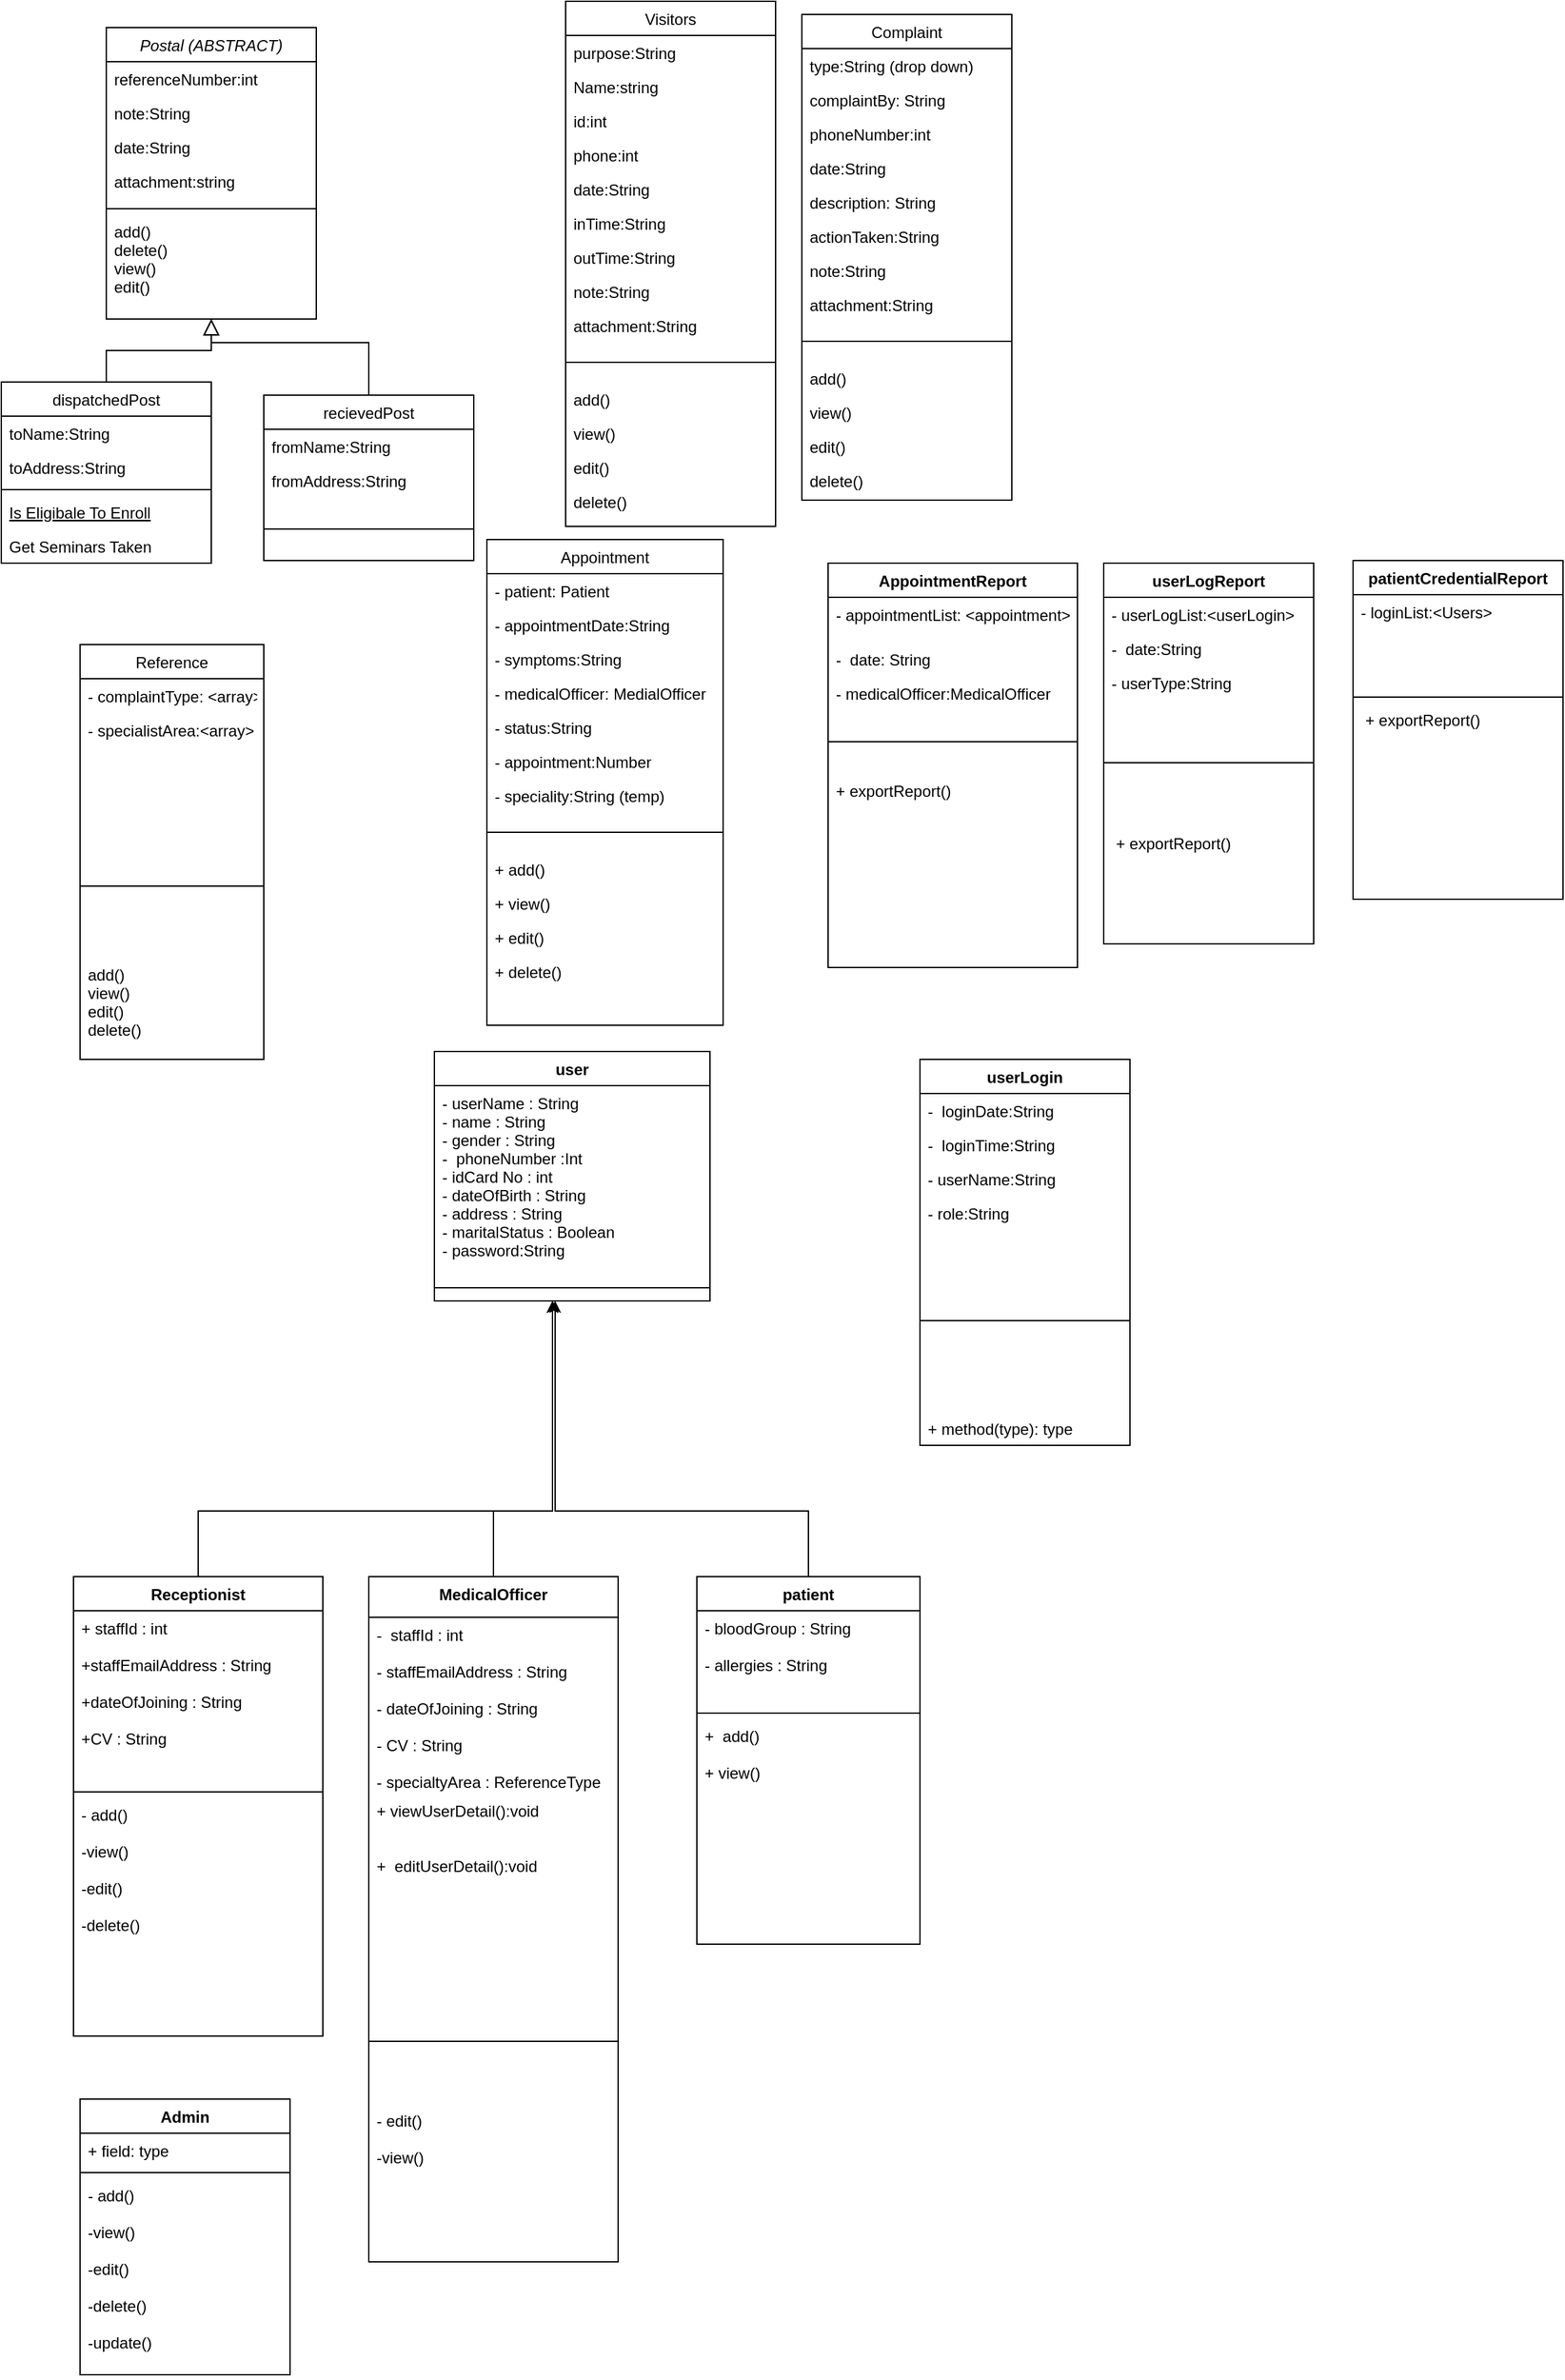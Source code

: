 <mxfile version="13.10.6" type="github">
  <diagram id="C5RBs43oDa-KdzZeNtuy" name="Page-1">
    <mxGraphModel dx="868" dy="450" grid="1" gridSize="10" guides="1" tooltips="1" connect="1" arrows="1" fold="1" page="1" pageScale="1" pageWidth="827" pageHeight="1169" math="0" shadow="0">
      <root>
        <mxCell id="WIyWlLk6GJQsqaUBKTNV-0" />
        <mxCell id="WIyWlLk6GJQsqaUBKTNV-1" parent="WIyWlLk6GJQsqaUBKTNV-0" />
        <mxCell id="zkfFHV4jXpPFQw0GAbJ--0" value="Postal (ABSTRACT)" style="swimlane;fontStyle=2;align=center;verticalAlign=top;childLayout=stackLayout;horizontal=1;startSize=26;horizontalStack=0;resizeParent=1;resizeLast=0;collapsible=1;marginBottom=0;rounded=0;shadow=0;strokeWidth=1;" parent="WIyWlLk6GJQsqaUBKTNV-1" vertex="1">
          <mxGeometry x="80" y="90" width="160" height="222" as="geometry">
            <mxRectangle x="230" y="140" width="160" height="26" as="alternateBounds" />
          </mxGeometry>
        </mxCell>
        <mxCell id="zkfFHV4jXpPFQw0GAbJ--1" value="referenceNumber:int" style="text;align=left;verticalAlign=top;spacingLeft=4;spacingRight=4;overflow=hidden;rotatable=0;points=[[0,0.5],[1,0.5]];portConstraint=eastwest;" parent="zkfFHV4jXpPFQw0GAbJ--0" vertex="1">
          <mxGeometry y="26" width="160" height="26" as="geometry" />
        </mxCell>
        <mxCell id="zkfFHV4jXpPFQw0GAbJ--2" value="note:String" style="text;align=left;verticalAlign=top;spacingLeft=4;spacingRight=4;overflow=hidden;rotatable=0;points=[[0,0.5],[1,0.5]];portConstraint=eastwest;rounded=0;shadow=0;html=0;" parent="zkfFHV4jXpPFQw0GAbJ--0" vertex="1">
          <mxGeometry y="52" width="160" height="26" as="geometry" />
        </mxCell>
        <mxCell id="zkfFHV4jXpPFQw0GAbJ--3" value="date:String" style="text;align=left;verticalAlign=top;spacingLeft=4;spacingRight=4;overflow=hidden;rotatable=0;points=[[0,0.5],[1,0.5]];portConstraint=eastwest;rounded=0;shadow=0;html=0;" parent="zkfFHV4jXpPFQw0GAbJ--0" vertex="1">
          <mxGeometry y="78" width="160" height="26" as="geometry" />
        </mxCell>
        <mxCell id="zkfFHV4jXpPFQw0GAbJ--5" value="attachment:string" style="text;align=left;verticalAlign=top;spacingLeft=4;spacingRight=4;overflow=hidden;rotatable=0;points=[[0,0.5],[1,0.5]];portConstraint=eastwest;" parent="zkfFHV4jXpPFQw0GAbJ--0" vertex="1">
          <mxGeometry y="104" width="160" height="30" as="geometry" />
        </mxCell>
        <mxCell id="zkfFHV4jXpPFQw0GAbJ--4" value="" style="line;html=1;strokeWidth=1;align=left;verticalAlign=middle;spacingTop=-1;spacingLeft=3;spacingRight=3;rotatable=0;labelPosition=right;points=[];portConstraint=eastwest;" parent="zkfFHV4jXpPFQw0GAbJ--0" vertex="1">
          <mxGeometry y="134" width="160" height="8" as="geometry" />
        </mxCell>
        <mxCell id="dl9U5lQtQUaBYgwM2JnD-27" value="add()&#xa;delete()&#xa;view()&#xa;edit()" style="text;align=left;verticalAlign=top;spacingLeft=4;spacingRight=4;overflow=hidden;rotatable=0;points=[[0,0.5],[1,0.5]];portConstraint=eastwest;" parent="zkfFHV4jXpPFQw0GAbJ--0" vertex="1">
          <mxGeometry y="142" width="160" height="68" as="geometry" />
        </mxCell>
        <mxCell id="zkfFHV4jXpPFQw0GAbJ--6" value="dispatchedPost" style="swimlane;fontStyle=0;align=center;verticalAlign=top;childLayout=stackLayout;horizontal=1;startSize=26;horizontalStack=0;resizeParent=1;resizeLast=0;collapsible=1;marginBottom=0;rounded=0;shadow=0;strokeWidth=1;" parent="WIyWlLk6GJQsqaUBKTNV-1" vertex="1">
          <mxGeometry y="360" width="160" height="138" as="geometry">
            <mxRectangle x="130" y="380" width="160" height="26" as="alternateBounds" />
          </mxGeometry>
        </mxCell>
        <mxCell id="zkfFHV4jXpPFQw0GAbJ--7" value="toName:String" style="text;align=left;verticalAlign=top;spacingLeft=4;spacingRight=4;overflow=hidden;rotatable=0;points=[[0,0.5],[1,0.5]];portConstraint=eastwest;" parent="zkfFHV4jXpPFQw0GAbJ--6" vertex="1">
          <mxGeometry y="26" width="160" height="26" as="geometry" />
        </mxCell>
        <mxCell id="zkfFHV4jXpPFQw0GAbJ--8" value="toAddress:String" style="text;align=left;verticalAlign=top;spacingLeft=4;spacingRight=4;overflow=hidden;rotatable=0;points=[[0,0.5],[1,0.5]];portConstraint=eastwest;rounded=0;shadow=0;html=0;" parent="zkfFHV4jXpPFQw0GAbJ--6" vertex="1">
          <mxGeometry y="52" width="160" height="26" as="geometry" />
        </mxCell>
        <mxCell id="zkfFHV4jXpPFQw0GAbJ--9" value="" style="line;html=1;strokeWidth=1;align=left;verticalAlign=middle;spacingTop=-1;spacingLeft=3;spacingRight=3;rotatable=0;labelPosition=right;points=[];portConstraint=eastwest;" parent="zkfFHV4jXpPFQw0GAbJ--6" vertex="1">
          <mxGeometry y="78" width="160" height="8" as="geometry" />
        </mxCell>
        <mxCell id="zkfFHV4jXpPFQw0GAbJ--10" value="Is Eligibale To Enroll" style="text;align=left;verticalAlign=top;spacingLeft=4;spacingRight=4;overflow=hidden;rotatable=0;points=[[0,0.5],[1,0.5]];portConstraint=eastwest;fontStyle=4" parent="zkfFHV4jXpPFQw0GAbJ--6" vertex="1">
          <mxGeometry y="86" width="160" height="26" as="geometry" />
        </mxCell>
        <mxCell id="zkfFHV4jXpPFQw0GAbJ--11" value="Get Seminars Taken" style="text;align=left;verticalAlign=top;spacingLeft=4;spacingRight=4;overflow=hidden;rotatable=0;points=[[0,0.5],[1,0.5]];portConstraint=eastwest;" parent="zkfFHV4jXpPFQw0GAbJ--6" vertex="1">
          <mxGeometry y="112" width="160" height="26" as="geometry" />
        </mxCell>
        <mxCell id="zkfFHV4jXpPFQw0GAbJ--12" value="" style="endArrow=block;endSize=10;endFill=0;shadow=0;strokeWidth=1;rounded=0;edgeStyle=elbowEdgeStyle;elbow=vertical;" parent="WIyWlLk6GJQsqaUBKTNV-1" source="zkfFHV4jXpPFQw0GAbJ--6" target="zkfFHV4jXpPFQw0GAbJ--0" edge="1">
          <mxGeometry width="160" relative="1" as="geometry">
            <mxPoint x="200" y="203" as="sourcePoint" />
            <mxPoint x="200" y="203" as="targetPoint" />
          </mxGeometry>
        </mxCell>
        <mxCell id="zkfFHV4jXpPFQw0GAbJ--13" value="recievedPost" style="swimlane;fontStyle=0;align=center;verticalAlign=top;childLayout=stackLayout;horizontal=1;startSize=26;horizontalStack=0;resizeParent=1;resizeLast=0;collapsible=1;marginBottom=0;rounded=0;shadow=0;strokeWidth=1;" parent="WIyWlLk6GJQsqaUBKTNV-1" vertex="1">
          <mxGeometry x="200" y="370" width="160" height="126" as="geometry">
            <mxRectangle x="340" y="380" width="170" height="26" as="alternateBounds" />
          </mxGeometry>
        </mxCell>
        <mxCell id="zkfFHV4jXpPFQw0GAbJ--14" value="fromName:String" style="text;align=left;verticalAlign=top;spacingLeft=4;spacingRight=4;overflow=hidden;rotatable=0;points=[[0,0.5],[1,0.5]];portConstraint=eastwest;" parent="zkfFHV4jXpPFQw0GAbJ--13" vertex="1">
          <mxGeometry y="26" width="160" height="26" as="geometry" />
        </mxCell>
        <mxCell id="dl9U5lQtQUaBYgwM2JnD-24" value="fromAddress:String" style="text;align=left;verticalAlign=top;spacingLeft=4;spacingRight=4;overflow=hidden;rotatable=0;points=[[0,0.5],[1,0.5]];portConstraint=eastwest;" parent="zkfFHV4jXpPFQw0GAbJ--13" vertex="1">
          <mxGeometry y="52" width="160" height="26" as="geometry" />
        </mxCell>
        <mxCell id="zkfFHV4jXpPFQw0GAbJ--15" value="" style="line;html=1;strokeWidth=1;align=left;verticalAlign=middle;spacingTop=-1;spacingLeft=3;spacingRight=3;rotatable=0;labelPosition=right;points=[];portConstraint=eastwest;" parent="zkfFHV4jXpPFQw0GAbJ--13" vertex="1">
          <mxGeometry y="78" width="160" height="48" as="geometry" />
        </mxCell>
        <mxCell id="zkfFHV4jXpPFQw0GAbJ--16" value="" style="endArrow=block;endSize=10;endFill=0;shadow=0;strokeWidth=1;rounded=0;edgeStyle=elbowEdgeStyle;elbow=vertical;" parent="WIyWlLk6GJQsqaUBKTNV-1" source="zkfFHV4jXpPFQw0GAbJ--13" target="zkfFHV4jXpPFQw0GAbJ--0" edge="1">
          <mxGeometry width="160" relative="1" as="geometry">
            <mxPoint x="210" y="373" as="sourcePoint" />
            <mxPoint x="310" y="271" as="targetPoint" />
            <Array as="points">
              <mxPoint x="160" y="330" />
              <mxPoint x="160" y="340" />
              <mxPoint x="160" y="340" />
              <mxPoint x="160" y="310" />
              <mxPoint x="160" y="300" />
            </Array>
          </mxGeometry>
        </mxCell>
        <mxCell id="zkfFHV4jXpPFQw0GAbJ--17" value="Visitors" style="swimlane;fontStyle=0;align=center;verticalAlign=top;childLayout=stackLayout;horizontal=1;startSize=26;horizontalStack=0;resizeParent=1;resizeLast=0;collapsible=1;marginBottom=0;rounded=0;shadow=0;strokeWidth=1;" parent="WIyWlLk6GJQsqaUBKTNV-1" vertex="1">
          <mxGeometry x="430" y="70" width="160" height="400" as="geometry">
            <mxRectangle x="550" y="140" width="160" height="26" as="alternateBounds" />
          </mxGeometry>
        </mxCell>
        <mxCell id="zkfFHV4jXpPFQw0GAbJ--18" value="purpose:String" style="text;align=left;verticalAlign=top;spacingLeft=4;spacingRight=4;overflow=hidden;rotatable=0;points=[[0,0.5],[1,0.5]];portConstraint=eastwest;" parent="zkfFHV4jXpPFQw0GAbJ--17" vertex="1">
          <mxGeometry y="26" width="160" height="26" as="geometry" />
        </mxCell>
        <mxCell id="zkfFHV4jXpPFQw0GAbJ--19" value="Name:string" style="text;align=left;verticalAlign=top;spacingLeft=4;spacingRight=4;overflow=hidden;rotatable=0;points=[[0,0.5],[1,0.5]];portConstraint=eastwest;rounded=0;shadow=0;html=0;" parent="zkfFHV4jXpPFQw0GAbJ--17" vertex="1">
          <mxGeometry y="52" width="160" height="26" as="geometry" />
        </mxCell>
        <mxCell id="zkfFHV4jXpPFQw0GAbJ--21" value="id:int" style="text;align=left;verticalAlign=top;spacingLeft=4;spacingRight=4;overflow=hidden;rotatable=0;points=[[0,0.5],[1,0.5]];portConstraint=eastwest;rounded=0;shadow=0;html=0;" parent="zkfFHV4jXpPFQw0GAbJ--17" vertex="1">
          <mxGeometry y="78" width="160" height="26" as="geometry" />
        </mxCell>
        <mxCell id="zkfFHV4jXpPFQw0GAbJ--20" value="phone:int" style="text;align=left;verticalAlign=top;spacingLeft=4;spacingRight=4;overflow=hidden;rotatable=0;points=[[0,0.5],[1,0.5]];portConstraint=eastwest;rounded=0;shadow=0;html=0;" parent="zkfFHV4jXpPFQw0GAbJ--17" vertex="1">
          <mxGeometry y="104" width="160" height="26" as="geometry" />
        </mxCell>
        <mxCell id="zkfFHV4jXpPFQw0GAbJ--22" value="date:String" style="text;align=left;verticalAlign=top;spacingLeft=4;spacingRight=4;overflow=hidden;rotatable=0;points=[[0,0.5],[1,0.5]];portConstraint=eastwest;rounded=0;shadow=0;html=0;" parent="zkfFHV4jXpPFQw0GAbJ--17" vertex="1">
          <mxGeometry y="130" width="160" height="26" as="geometry" />
        </mxCell>
        <mxCell id="dl9U5lQtQUaBYgwM2JnD-2" value="inTime:String" style="text;align=left;verticalAlign=top;spacingLeft=4;spacingRight=4;overflow=hidden;rotatable=0;points=[[0,0.5],[1,0.5]];portConstraint=eastwest;rounded=0;shadow=0;html=0;" parent="zkfFHV4jXpPFQw0GAbJ--17" vertex="1">
          <mxGeometry y="156" width="160" height="26" as="geometry" />
        </mxCell>
        <mxCell id="dl9U5lQtQUaBYgwM2JnD-3" value="outTime:String" style="text;align=left;verticalAlign=top;spacingLeft=4;spacingRight=4;overflow=hidden;rotatable=0;points=[[0,0.5],[1,0.5]];portConstraint=eastwest;rounded=0;shadow=0;html=0;" parent="zkfFHV4jXpPFQw0GAbJ--17" vertex="1">
          <mxGeometry y="182" width="160" height="26" as="geometry" />
        </mxCell>
        <mxCell id="dl9U5lQtQUaBYgwM2JnD-4" value="note:String" style="text;align=left;verticalAlign=top;spacingLeft=4;spacingRight=4;overflow=hidden;rotatable=0;points=[[0,0.5],[1,0.5]];portConstraint=eastwest;rounded=0;shadow=0;html=0;" parent="zkfFHV4jXpPFQw0GAbJ--17" vertex="1">
          <mxGeometry y="208" width="160" height="26" as="geometry" />
        </mxCell>
        <mxCell id="dl9U5lQtQUaBYgwM2JnD-5" value="attachment:String" style="text;align=left;verticalAlign=top;spacingLeft=4;spacingRight=4;overflow=hidden;rotatable=0;points=[[0,0.5],[1,0.5]];portConstraint=eastwest;rounded=0;shadow=0;html=0;" parent="zkfFHV4jXpPFQw0GAbJ--17" vertex="1">
          <mxGeometry y="234" width="160" height="26" as="geometry" />
        </mxCell>
        <mxCell id="zkfFHV4jXpPFQw0GAbJ--23" value="" style="line;html=1;strokeWidth=1;align=left;verticalAlign=middle;spacingTop=-1;spacingLeft=3;spacingRight=3;rotatable=0;labelPosition=right;points=[];portConstraint=eastwest;" parent="zkfFHV4jXpPFQw0GAbJ--17" vertex="1">
          <mxGeometry y="260" width="160" height="30" as="geometry" />
        </mxCell>
        <mxCell id="zkfFHV4jXpPFQw0GAbJ--24" value="add()" style="text;align=left;verticalAlign=top;spacingLeft=4;spacingRight=4;overflow=hidden;rotatable=0;points=[[0,0.5],[1,0.5]];portConstraint=eastwest;" parent="zkfFHV4jXpPFQw0GAbJ--17" vertex="1">
          <mxGeometry y="290" width="160" height="26" as="geometry" />
        </mxCell>
        <mxCell id="dl9U5lQtQUaBYgwM2JnD-7" value="view()" style="text;align=left;verticalAlign=top;spacingLeft=4;spacingRight=4;overflow=hidden;rotatable=0;points=[[0,0.5],[1,0.5]];portConstraint=eastwest;" parent="zkfFHV4jXpPFQw0GAbJ--17" vertex="1">
          <mxGeometry y="316" width="160" height="26" as="geometry" />
        </mxCell>
        <mxCell id="dl9U5lQtQUaBYgwM2JnD-6" value="edit()" style="text;align=left;verticalAlign=top;spacingLeft=4;spacingRight=4;overflow=hidden;rotatable=0;points=[[0,0.5],[1,0.5]];portConstraint=eastwest;" parent="zkfFHV4jXpPFQw0GAbJ--17" vertex="1">
          <mxGeometry y="342" width="160" height="26" as="geometry" />
        </mxCell>
        <mxCell id="zkfFHV4jXpPFQw0GAbJ--25" value="delete()" style="text;align=left;verticalAlign=top;spacingLeft=4;spacingRight=4;overflow=hidden;rotatable=0;points=[[0,0.5],[1,0.5]];portConstraint=eastwest;" parent="zkfFHV4jXpPFQw0GAbJ--17" vertex="1">
          <mxGeometry y="368" width="160" height="28" as="geometry" />
        </mxCell>
        <mxCell id="dl9U5lQtQUaBYgwM2JnD-8" value="Complaint" style="swimlane;fontStyle=0;align=center;verticalAlign=top;childLayout=stackLayout;horizontal=1;startSize=26;horizontalStack=0;resizeParent=1;resizeLast=0;collapsible=1;marginBottom=0;rounded=0;shadow=0;strokeWidth=1;" parent="WIyWlLk6GJQsqaUBKTNV-1" vertex="1">
          <mxGeometry x="610" y="80" width="160" height="370" as="geometry">
            <mxRectangle x="550" y="140" width="160" height="26" as="alternateBounds" />
          </mxGeometry>
        </mxCell>
        <mxCell id="dl9U5lQtQUaBYgwM2JnD-9" value="type:String (drop down)" style="text;align=left;verticalAlign=top;spacingLeft=4;spacingRight=4;overflow=hidden;rotatable=0;points=[[0,0.5],[1,0.5]];portConstraint=eastwest;" parent="dl9U5lQtQUaBYgwM2JnD-8" vertex="1">
          <mxGeometry y="26" width="160" height="26" as="geometry" />
        </mxCell>
        <mxCell id="dl9U5lQtQUaBYgwM2JnD-10" value="complaintBy: String" style="text;align=left;verticalAlign=top;spacingLeft=4;spacingRight=4;overflow=hidden;rotatable=0;points=[[0,0.5],[1,0.5]];portConstraint=eastwest;rounded=0;shadow=0;html=0;" parent="dl9U5lQtQUaBYgwM2JnD-8" vertex="1">
          <mxGeometry y="52" width="160" height="26" as="geometry" />
        </mxCell>
        <mxCell id="dl9U5lQtQUaBYgwM2JnD-12" value="phoneNumber:int" style="text;align=left;verticalAlign=top;spacingLeft=4;spacingRight=4;overflow=hidden;rotatable=0;points=[[0,0.5],[1,0.5]];portConstraint=eastwest;rounded=0;shadow=0;html=0;" parent="dl9U5lQtQUaBYgwM2JnD-8" vertex="1">
          <mxGeometry y="78" width="160" height="26" as="geometry" />
        </mxCell>
        <mxCell id="dl9U5lQtQUaBYgwM2JnD-13" value="date:String" style="text;align=left;verticalAlign=top;spacingLeft=4;spacingRight=4;overflow=hidden;rotatable=0;points=[[0,0.5],[1,0.5]];portConstraint=eastwest;rounded=0;shadow=0;html=0;" parent="dl9U5lQtQUaBYgwM2JnD-8" vertex="1">
          <mxGeometry y="104" width="160" height="26" as="geometry" />
        </mxCell>
        <mxCell id="dl9U5lQtQUaBYgwM2JnD-14" value="description: String" style="text;align=left;verticalAlign=top;spacingLeft=4;spacingRight=4;overflow=hidden;rotatable=0;points=[[0,0.5],[1,0.5]];portConstraint=eastwest;rounded=0;shadow=0;html=0;" parent="dl9U5lQtQUaBYgwM2JnD-8" vertex="1">
          <mxGeometry y="130" width="160" height="26" as="geometry" />
        </mxCell>
        <mxCell id="dl9U5lQtQUaBYgwM2JnD-15" value="actionTaken:String" style="text;align=left;verticalAlign=top;spacingLeft=4;spacingRight=4;overflow=hidden;rotatable=0;points=[[0,0.5],[1,0.5]];portConstraint=eastwest;rounded=0;shadow=0;html=0;" parent="dl9U5lQtQUaBYgwM2JnD-8" vertex="1">
          <mxGeometry y="156" width="160" height="26" as="geometry" />
        </mxCell>
        <mxCell id="dl9U5lQtQUaBYgwM2JnD-16" value="note:String" style="text;align=left;verticalAlign=top;spacingLeft=4;spacingRight=4;overflow=hidden;rotatable=0;points=[[0,0.5],[1,0.5]];portConstraint=eastwest;rounded=0;shadow=0;html=0;" parent="dl9U5lQtQUaBYgwM2JnD-8" vertex="1">
          <mxGeometry y="182" width="160" height="26" as="geometry" />
        </mxCell>
        <mxCell id="dl9U5lQtQUaBYgwM2JnD-17" value="attachment:String" style="text;align=left;verticalAlign=top;spacingLeft=4;spacingRight=4;overflow=hidden;rotatable=0;points=[[0,0.5],[1,0.5]];portConstraint=eastwest;rounded=0;shadow=0;html=0;" parent="dl9U5lQtQUaBYgwM2JnD-8" vertex="1">
          <mxGeometry y="208" width="160" height="26" as="geometry" />
        </mxCell>
        <mxCell id="dl9U5lQtQUaBYgwM2JnD-18" value="" style="line;html=1;strokeWidth=1;align=left;verticalAlign=middle;spacingTop=-1;spacingLeft=3;spacingRight=3;rotatable=0;labelPosition=right;points=[];portConstraint=eastwest;" parent="dl9U5lQtQUaBYgwM2JnD-8" vertex="1">
          <mxGeometry y="234" width="160" height="30" as="geometry" />
        </mxCell>
        <mxCell id="dl9U5lQtQUaBYgwM2JnD-19" value="add()" style="text;align=left;verticalAlign=top;spacingLeft=4;spacingRight=4;overflow=hidden;rotatable=0;points=[[0,0.5],[1,0.5]];portConstraint=eastwest;" parent="dl9U5lQtQUaBYgwM2JnD-8" vertex="1">
          <mxGeometry y="264" width="160" height="26" as="geometry" />
        </mxCell>
        <mxCell id="dl9U5lQtQUaBYgwM2JnD-20" value="view()" style="text;align=left;verticalAlign=top;spacingLeft=4;spacingRight=4;overflow=hidden;rotatable=0;points=[[0,0.5],[1,0.5]];portConstraint=eastwest;" parent="dl9U5lQtQUaBYgwM2JnD-8" vertex="1">
          <mxGeometry y="290" width="160" height="26" as="geometry" />
        </mxCell>
        <mxCell id="dl9U5lQtQUaBYgwM2JnD-21" value="edit()" style="text;align=left;verticalAlign=top;spacingLeft=4;spacingRight=4;overflow=hidden;rotatable=0;points=[[0,0.5],[1,0.5]];portConstraint=eastwest;" parent="dl9U5lQtQUaBYgwM2JnD-8" vertex="1">
          <mxGeometry y="316" width="160" height="26" as="geometry" />
        </mxCell>
        <mxCell id="dl9U5lQtQUaBYgwM2JnD-22" value="delete()" style="text;align=left;verticalAlign=top;spacingLeft=4;spacingRight=4;overflow=hidden;rotatable=0;points=[[0,0.5],[1,0.5]];portConstraint=eastwest;" parent="dl9U5lQtQUaBYgwM2JnD-8" vertex="1">
          <mxGeometry y="342" width="160" height="28" as="geometry" />
        </mxCell>
        <mxCell id="dl9U5lQtQUaBYgwM2JnD-29" value="Appointment" style="swimlane;fontStyle=0;align=center;verticalAlign=top;childLayout=stackLayout;horizontal=1;startSize=26;horizontalStack=0;resizeParent=1;resizeLast=0;collapsible=1;marginBottom=0;rounded=0;shadow=0;strokeWidth=1;" parent="WIyWlLk6GJQsqaUBKTNV-1" vertex="1">
          <mxGeometry x="370" y="480" width="180" height="370" as="geometry">
            <mxRectangle x="550" y="140" width="160" height="26" as="alternateBounds" />
          </mxGeometry>
        </mxCell>
        <mxCell id="dl9U5lQtQUaBYgwM2JnD-30" value="- patient: Patient" style="text;align=left;verticalAlign=top;spacingLeft=4;spacingRight=4;overflow=hidden;rotatable=0;points=[[0,0.5],[1,0.5]];portConstraint=eastwest;" parent="dl9U5lQtQUaBYgwM2JnD-29" vertex="1">
          <mxGeometry y="26" width="180" height="26" as="geometry" />
        </mxCell>
        <mxCell id="dl9U5lQtQUaBYgwM2JnD-31" value="- appointmentDate:String" style="text;align=left;verticalAlign=top;spacingLeft=4;spacingRight=4;overflow=hidden;rotatable=0;points=[[0,0.5],[1,0.5]];portConstraint=eastwest;rounded=0;shadow=0;html=0;" parent="dl9U5lQtQUaBYgwM2JnD-29" vertex="1">
          <mxGeometry y="52" width="180" height="26" as="geometry" />
        </mxCell>
        <mxCell id="dl9U5lQtQUaBYgwM2JnD-32" value="- symptoms:String" style="text;align=left;verticalAlign=top;spacingLeft=4;spacingRight=4;overflow=hidden;rotatable=0;points=[[0,0.5],[1,0.5]];portConstraint=eastwest;rounded=0;shadow=0;html=0;" parent="dl9U5lQtQUaBYgwM2JnD-29" vertex="1">
          <mxGeometry y="78" width="180" height="26" as="geometry" />
        </mxCell>
        <mxCell id="dl9U5lQtQUaBYgwM2JnD-33" value="- medicalOfficer: MedialOfficer" style="text;align=left;verticalAlign=top;spacingLeft=4;spacingRight=4;overflow=hidden;rotatable=0;points=[[0,0.5],[1,0.5]];portConstraint=eastwest;rounded=0;shadow=0;html=0;" parent="dl9U5lQtQUaBYgwM2JnD-29" vertex="1">
          <mxGeometry y="104" width="180" height="26" as="geometry" />
        </mxCell>
        <mxCell id="dl9U5lQtQUaBYgwM2JnD-34" value="- status:String" style="text;align=left;verticalAlign=top;spacingLeft=4;spacingRight=4;overflow=hidden;rotatable=0;points=[[0,0.5],[1,0.5]];portConstraint=eastwest;rounded=0;shadow=0;html=0;" parent="dl9U5lQtQUaBYgwM2JnD-29" vertex="1">
          <mxGeometry y="130" width="180" height="26" as="geometry" />
        </mxCell>
        <mxCell id="dl9U5lQtQUaBYgwM2JnD-35" value="- appointment:Number" style="text;align=left;verticalAlign=top;spacingLeft=4;spacingRight=4;overflow=hidden;rotatable=0;points=[[0,0.5],[1,0.5]];portConstraint=eastwest;rounded=0;shadow=0;html=0;" parent="dl9U5lQtQUaBYgwM2JnD-29" vertex="1">
          <mxGeometry y="156" width="180" height="26" as="geometry" />
        </mxCell>
        <mxCell id="dl9U5lQtQUaBYgwM2JnD-36" value="- speciality:String (temp)" style="text;align=left;verticalAlign=top;spacingLeft=4;spacingRight=4;overflow=hidden;rotatable=0;points=[[0,0.5],[1,0.5]];portConstraint=eastwest;rounded=0;shadow=0;html=0;" parent="dl9U5lQtQUaBYgwM2JnD-29" vertex="1">
          <mxGeometry y="182" width="180" height="26" as="geometry" />
        </mxCell>
        <mxCell id="dl9U5lQtQUaBYgwM2JnD-38" value="" style="line;html=1;strokeWidth=1;align=left;verticalAlign=middle;spacingTop=-1;spacingLeft=3;spacingRight=3;rotatable=0;labelPosition=right;points=[];portConstraint=eastwest;" parent="dl9U5lQtQUaBYgwM2JnD-29" vertex="1">
          <mxGeometry y="208" width="180" height="30" as="geometry" />
        </mxCell>
        <mxCell id="dl9U5lQtQUaBYgwM2JnD-39" value="+ add()" style="text;align=left;verticalAlign=top;spacingLeft=4;spacingRight=4;overflow=hidden;rotatable=0;points=[[0,0.5],[1,0.5]];portConstraint=eastwest;" parent="dl9U5lQtQUaBYgwM2JnD-29" vertex="1">
          <mxGeometry y="238" width="180" height="26" as="geometry" />
        </mxCell>
        <mxCell id="dl9U5lQtQUaBYgwM2JnD-40" value="+ view()" style="text;align=left;verticalAlign=top;spacingLeft=4;spacingRight=4;overflow=hidden;rotatable=0;points=[[0,0.5],[1,0.5]];portConstraint=eastwest;" parent="dl9U5lQtQUaBYgwM2JnD-29" vertex="1">
          <mxGeometry y="264" width="180" height="26" as="geometry" />
        </mxCell>
        <mxCell id="dl9U5lQtQUaBYgwM2JnD-41" value="+ edit()" style="text;align=left;verticalAlign=top;spacingLeft=4;spacingRight=4;overflow=hidden;rotatable=0;points=[[0,0.5],[1,0.5]];portConstraint=eastwest;" parent="dl9U5lQtQUaBYgwM2JnD-29" vertex="1">
          <mxGeometry y="290" width="180" height="26" as="geometry" />
        </mxCell>
        <mxCell id="dl9U5lQtQUaBYgwM2JnD-42" value="+ delete()" style="text;align=left;verticalAlign=top;spacingLeft=4;spacingRight=4;overflow=hidden;rotatable=0;points=[[0,0.5],[1,0.5]];portConstraint=eastwest;" parent="dl9U5lQtQUaBYgwM2JnD-29" vertex="1">
          <mxGeometry y="316" width="180" height="28" as="geometry" />
        </mxCell>
        <mxCell id="dl9U5lQtQUaBYgwM2JnD-46" value="Reference" style="swimlane;fontStyle=0;childLayout=stackLayout;horizontal=1;startSize=26;fillColor=none;horizontalStack=0;resizeParent=1;resizeParentMax=0;resizeLast=0;collapsible=1;marginBottom=0;" parent="WIyWlLk6GJQsqaUBKTNV-1" vertex="1">
          <mxGeometry x="60" y="560" width="140" height="316" as="geometry" />
        </mxCell>
        <mxCell id="dl9U5lQtQUaBYgwM2JnD-47" value="- complaintType: &lt;array&gt;" style="text;strokeColor=none;fillColor=none;align=left;verticalAlign=top;spacingLeft=4;spacingRight=4;overflow=hidden;rotatable=0;points=[[0,0.5],[1,0.5]];portConstraint=eastwest;" parent="dl9U5lQtQUaBYgwM2JnD-46" vertex="1">
          <mxGeometry y="26" width="140" height="26" as="geometry" />
        </mxCell>
        <mxCell id="dl9U5lQtQUaBYgwM2JnD-48" value="- specialistArea:&lt;array&gt;" style="text;strokeColor=none;fillColor=none;align=left;verticalAlign=top;spacingLeft=4;spacingRight=4;overflow=hidden;rotatable=0;points=[[0,0.5],[1,0.5]];portConstraint=eastwest;" parent="dl9U5lQtQUaBYgwM2JnD-46" vertex="1">
          <mxGeometry y="52" width="140" height="78" as="geometry" />
        </mxCell>
        <mxCell id="dl9U5lQtQUaBYgwM2JnD-54" value="" style="line;strokeWidth=1;fillColor=none;align=left;verticalAlign=middle;spacingTop=-1;spacingLeft=3;spacingRight=3;rotatable=0;labelPosition=right;points=[];portConstraint=eastwest;" parent="dl9U5lQtQUaBYgwM2JnD-46" vertex="1">
          <mxGeometry y="130" width="140" height="108" as="geometry" />
        </mxCell>
        <mxCell id="dl9U5lQtQUaBYgwM2JnD-55" value="add()&#xa;view()&#xa;edit()&#xa;delete()" style="text;strokeColor=none;fillColor=none;align=left;verticalAlign=top;spacingLeft=4;spacingRight=4;overflow=hidden;rotatable=0;points=[[0,0.5],[1,0.5]];portConstraint=eastwest;" parent="dl9U5lQtQUaBYgwM2JnD-46" vertex="1">
          <mxGeometry y="238" width="140" height="78" as="geometry" />
        </mxCell>
        <mxCell id="JjIvyWE36q5Lt0XhKHMq-0" value="user" style="swimlane;fontStyle=1;align=center;verticalAlign=top;childLayout=stackLayout;horizontal=1;startSize=26;horizontalStack=0;resizeParent=1;resizeParentMax=0;resizeLast=0;collapsible=1;marginBottom=0;" parent="WIyWlLk6GJQsqaUBKTNV-1" vertex="1">
          <mxGeometry x="330" y="870" width="210" height="190" as="geometry" />
        </mxCell>
        <mxCell id="JjIvyWE36q5Lt0XhKHMq-1" value="- userName : String&#xa;- name : String &#xa;- gender : String&#xa;-  phoneNumber :Int&#xa;- idCard No : int&#xa;- dateOfBirth : String&#xa;- address : String&#xa;- maritalStatus : Boolean&#xa;- password:String&#xa;&#xa;" style="text;strokeColor=none;fillColor=none;align=left;verticalAlign=top;spacingLeft=4;spacingRight=4;overflow=hidden;rotatable=0;points=[[0,0.5],[1,0.5]];portConstraint=eastwest;" parent="JjIvyWE36q5Lt0XhKHMq-0" vertex="1">
          <mxGeometry y="26" width="210" height="144" as="geometry" />
        </mxCell>
        <mxCell id="JjIvyWE36q5Lt0XhKHMq-2" value="" style="line;strokeWidth=1;fillColor=none;align=left;verticalAlign=middle;spacingTop=-1;spacingLeft=3;spacingRight=3;rotatable=0;labelPosition=right;points=[];portConstraint=eastwest;" parent="JjIvyWE36q5Lt0XhKHMq-0" vertex="1">
          <mxGeometry y="170" width="210" height="20" as="geometry" />
        </mxCell>
        <mxCell id="MlKt4DIyjvmw1l0idSaS-0" style="edgeStyle=orthogonalEdgeStyle;rounded=0;orthogonalLoop=1;jettySize=auto;html=1;exitX=0.5;exitY=0;exitDx=0;exitDy=0;" parent="WIyWlLk6GJQsqaUBKTNV-1" source="p2cISPmoOwnzR_uJUpSh-0" edge="1">
          <mxGeometry relative="1" as="geometry">
            <mxPoint x="420" y="1060" as="targetPoint" />
            <Array as="points">
              <mxPoint x="150" y="1220" />
              <mxPoint x="420" y="1220" />
            </Array>
          </mxGeometry>
        </mxCell>
        <mxCell id="p2cISPmoOwnzR_uJUpSh-0" value="Receptionist" style="swimlane;fontStyle=1;align=center;verticalAlign=top;childLayout=stackLayout;horizontal=1;startSize=26;horizontalStack=0;resizeParent=1;resizeParentMax=0;resizeLast=0;collapsible=1;marginBottom=0;" parent="WIyWlLk6GJQsqaUBKTNV-1" vertex="1">
          <mxGeometry x="55" y="1270" width="190" height="350" as="geometry" />
        </mxCell>
        <mxCell id="p2cISPmoOwnzR_uJUpSh-1" value="+ staffId : int&#xa;&#xa;+staffEmailAddress : String&#xa;&#xa;+dateOfJoining : String&#xa;&#xa;+CV : String&#xa;&#xa;&#xa;" style="text;strokeColor=none;fillColor=none;align=left;verticalAlign=top;spacingLeft=4;spacingRight=4;overflow=hidden;rotatable=0;points=[[0,0.5],[1,0.5]];portConstraint=eastwest;" parent="p2cISPmoOwnzR_uJUpSh-0" vertex="1">
          <mxGeometry y="26" width="190" height="134" as="geometry" />
        </mxCell>
        <mxCell id="p2cISPmoOwnzR_uJUpSh-2" value="" style="line;strokeWidth=1;fillColor=none;align=left;verticalAlign=middle;spacingTop=-1;spacingLeft=3;spacingRight=3;rotatable=0;labelPosition=right;points=[];portConstraint=eastwest;" parent="p2cISPmoOwnzR_uJUpSh-0" vertex="1">
          <mxGeometry y="160" width="190" height="8" as="geometry" />
        </mxCell>
        <mxCell id="p2cISPmoOwnzR_uJUpSh-3" value="- add()&#xa;&#xa;-view()&#xa;&#xa;-edit()&#xa;&#xa;-delete()" style="text;strokeColor=none;fillColor=none;align=left;verticalAlign=top;spacingLeft=4;spacingRight=4;overflow=hidden;rotatable=0;points=[[0,0.5],[1,0.5]];portConstraint=eastwest;" parent="p2cISPmoOwnzR_uJUpSh-0" vertex="1">
          <mxGeometry y="168" width="190" height="182" as="geometry" />
        </mxCell>
        <mxCell id="MlKt4DIyjvmw1l0idSaS-1" style="edgeStyle=orthogonalEdgeStyle;rounded=0;orthogonalLoop=1;jettySize=auto;html=1;exitX=0.5;exitY=0;exitDx=0;exitDy=0;" parent="WIyWlLk6GJQsqaUBKTNV-1" source="p2cISPmoOwnzR_uJUpSh-4" edge="1">
          <mxGeometry relative="1" as="geometry">
            <mxPoint x="420" y="1060" as="targetPoint" />
            <Array as="points">
              <mxPoint x="375" y="1220" />
              <mxPoint x="420" y="1220" />
            </Array>
          </mxGeometry>
        </mxCell>
        <mxCell id="p2cISPmoOwnzR_uJUpSh-4" value="MedicalOfficer" style="swimlane;fontStyle=1;align=center;verticalAlign=top;childLayout=stackLayout;horizontal=1;startSize=31;horizontalStack=0;resizeParent=1;resizeParentMax=0;resizeLast=0;collapsible=1;marginBottom=0;" parent="WIyWlLk6GJQsqaUBKTNV-1" vertex="1">
          <mxGeometry x="280" y="1270" width="190" height="522" as="geometry" />
        </mxCell>
        <mxCell id="i9GFIp48J37ZUeja1s9u-5" value="-  staffId : int&#xa;&#xa;- staffEmailAddress : String&#xa;&#xa;- dateOfJoining : String&#xa;&#xa;- CV : String&#xa;&#xa;- specialtyArea : ReferenceType&#xa;" style="text;strokeColor=none;fillColor=none;align=left;verticalAlign=top;spacingLeft=4;spacingRight=4;overflow=hidden;rotatable=0;points=[[0,0.5],[1,0.5]];portConstraint=eastwest;" parent="p2cISPmoOwnzR_uJUpSh-4" vertex="1">
          <mxGeometry y="31" width="190" height="134" as="geometry" />
        </mxCell>
        <mxCell id="JjIvyWE36q5Lt0XhKHMq-3" value="+ viewUserDetail():void&#xa;&#xa;&#xa;+  editUserDetail():void" style="text;strokeColor=none;fillColor=none;align=left;verticalAlign=top;spacingLeft=4;spacingRight=4;overflow=hidden;rotatable=0;points=[[0,0.5],[1,0.5]];portConstraint=eastwest;" parent="p2cISPmoOwnzR_uJUpSh-4" vertex="1">
          <mxGeometry y="165" width="190" height="142" as="geometry" />
        </mxCell>
        <mxCell id="p2cISPmoOwnzR_uJUpSh-6" value="" style="line;strokeWidth=1;fillColor=none;align=left;verticalAlign=middle;spacingTop=-1;spacingLeft=3;spacingRight=3;rotatable=0;labelPosition=right;points=[];portConstraint=eastwest;" parent="p2cISPmoOwnzR_uJUpSh-4" vertex="1">
          <mxGeometry y="307" width="190" height="94" as="geometry" />
        </mxCell>
        <mxCell id="p2cISPmoOwnzR_uJUpSh-7" value="- edit()&#xa;&#xa;-view()&#xa;&#xa;&#xa;&#xa;" style="text;strokeColor=none;fillColor=none;align=left;verticalAlign=top;spacingLeft=4;spacingRight=4;overflow=hidden;rotatable=0;points=[[0,0.5],[1,0.5]];portConstraint=eastwest;" parent="p2cISPmoOwnzR_uJUpSh-4" vertex="1">
          <mxGeometry y="401" width="190" height="121" as="geometry" />
        </mxCell>
        <mxCell id="MlKt4DIyjvmw1l0idSaS-2" style="edgeStyle=orthogonalEdgeStyle;rounded=0;orthogonalLoop=1;jettySize=auto;html=1;" parent="WIyWlLk6GJQsqaUBKTNV-1" source="p2cISPmoOwnzR_uJUpSh-8" edge="1">
          <mxGeometry relative="1" as="geometry">
            <mxPoint x="422" y="1060" as="targetPoint" />
            <Array as="points">
              <mxPoint x="615" y="1220" />
              <mxPoint x="422" y="1220" />
            </Array>
          </mxGeometry>
        </mxCell>
        <mxCell id="p2cISPmoOwnzR_uJUpSh-8" value="patient" style="swimlane;fontStyle=1;align=center;verticalAlign=top;childLayout=stackLayout;horizontal=1;startSize=26;horizontalStack=0;resizeParent=1;resizeParentMax=0;resizeLast=0;collapsible=1;marginBottom=0;" parent="WIyWlLk6GJQsqaUBKTNV-1" vertex="1">
          <mxGeometry x="530" y="1270" width="170" height="280" as="geometry" />
        </mxCell>
        <mxCell id="p2cISPmoOwnzR_uJUpSh-9" value="- bloodGroup : String&#xa;&#xa;- allergies : String&#xa;&#xa;&#xa;" style="text;strokeColor=none;fillColor=none;align=left;verticalAlign=top;spacingLeft=4;spacingRight=4;overflow=hidden;rotatable=0;points=[[0,0.5],[1,0.5]];portConstraint=eastwest;" parent="p2cISPmoOwnzR_uJUpSh-8" vertex="1">
          <mxGeometry y="26" width="170" height="74" as="geometry" />
        </mxCell>
        <mxCell id="p2cISPmoOwnzR_uJUpSh-10" value="" style="line;strokeWidth=1;fillColor=none;align=left;verticalAlign=middle;spacingTop=-1;spacingLeft=3;spacingRight=3;rotatable=0;labelPosition=right;points=[];portConstraint=eastwest;" parent="p2cISPmoOwnzR_uJUpSh-8" vertex="1">
          <mxGeometry y="100" width="170" height="8" as="geometry" />
        </mxCell>
        <mxCell id="p2cISPmoOwnzR_uJUpSh-11" value="+  add()&#xa;&#xa;+ view()" style="text;strokeColor=none;fillColor=none;align=left;verticalAlign=top;spacingLeft=4;spacingRight=4;overflow=hidden;rotatable=0;points=[[0,0.5],[1,0.5]];portConstraint=eastwest;" parent="p2cISPmoOwnzR_uJUpSh-8" vertex="1">
          <mxGeometry y="108" width="170" height="172" as="geometry" />
        </mxCell>
        <mxCell id="MlKt4DIyjvmw1l0idSaS-8" value="AppointmentReport" style="swimlane;fontStyle=1;align=center;verticalAlign=top;childLayout=stackLayout;horizontal=1;startSize=26;horizontalStack=0;resizeParent=1;resizeParentMax=0;resizeLast=0;collapsible=1;marginBottom=0;" parent="WIyWlLk6GJQsqaUBKTNV-1" vertex="1">
          <mxGeometry x="630" y="498" width="190" height="308" as="geometry" />
        </mxCell>
        <mxCell id="MlKt4DIyjvmw1l0idSaS-9" value="- appointmentList: &lt;appointment&gt;" style="text;strokeColor=none;fillColor=none;align=left;verticalAlign=top;spacingLeft=4;spacingRight=4;overflow=hidden;rotatable=0;points=[[0,0.5],[1,0.5]];portConstraint=eastwest;" parent="MlKt4DIyjvmw1l0idSaS-8" vertex="1">
          <mxGeometry y="26" width="190" height="34" as="geometry" />
        </mxCell>
        <mxCell id="MlKt4DIyjvmw1l0idSaS-21" value="-  date: String" style="text;strokeColor=none;fillColor=none;align=left;verticalAlign=top;spacingLeft=4;spacingRight=4;overflow=hidden;rotatable=0;points=[[0,0.5],[1,0.5]];portConstraint=eastwest;" parent="MlKt4DIyjvmw1l0idSaS-8" vertex="1">
          <mxGeometry y="60" width="190" height="26" as="geometry" />
        </mxCell>
        <mxCell id="MlKt4DIyjvmw1l0idSaS-22" value="- medicalOfficer:MedicalOfficer" style="text;strokeColor=none;fillColor=none;align=left;verticalAlign=top;spacingLeft=4;spacingRight=4;overflow=hidden;rotatable=0;points=[[0,0.5],[1,0.5]];portConstraint=eastwest;" parent="MlKt4DIyjvmw1l0idSaS-8" vertex="1">
          <mxGeometry y="86" width="190" height="26" as="geometry" />
        </mxCell>
        <mxCell id="MlKt4DIyjvmw1l0idSaS-10" value="" style="line;strokeWidth=1;fillColor=none;align=left;verticalAlign=middle;spacingTop=-1;spacingLeft=3;spacingRight=3;rotatable=0;labelPosition=right;points=[];portConstraint=eastwest;" parent="MlKt4DIyjvmw1l0idSaS-8" vertex="1">
          <mxGeometry y="112" width="190" height="48" as="geometry" />
        </mxCell>
        <mxCell id="MlKt4DIyjvmw1l0idSaS-11" value="+ exportReport()" style="text;strokeColor=none;fillColor=none;align=left;verticalAlign=top;spacingLeft=4;spacingRight=4;overflow=hidden;rotatable=0;points=[[0,0.5],[1,0.5]];portConstraint=eastwest;" parent="MlKt4DIyjvmw1l0idSaS-8" vertex="1">
          <mxGeometry y="160" width="190" height="148" as="geometry" />
        </mxCell>
        <mxCell id="MlKt4DIyjvmw1l0idSaS-12" value="userLogReport" style="swimlane;fontStyle=1;align=center;verticalAlign=top;childLayout=stackLayout;horizontal=1;startSize=26;horizontalStack=0;resizeParent=1;resizeParentMax=0;resizeLast=0;collapsible=1;marginBottom=0;" parent="WIyWlLk6GJQsqaUBKTNV-1" vertex="1">
          <mxGeometry x="840" y="498" width="160" height="290" as="geometry" />
        </mxCell>
        <mxCell id="MlKt4DIyjvmw1l0idSaS-20" value="- userLogList:&lt;userLogin&gt;" style="text;strokeColor=none;fillColor=none;align=left;verticalAlign=top;spacingLeft=4;spacingRight=4;overflow=hidden;rotatable=0;points=[[0,0.5],[1,0.5]];portConstraint=eastwest;" parent="MlKt4DIyjvmw1l0idSaS-12" vertex="1">
          <mxGeometry y="26" width="160" height="26" as="geometry" />
        </mxCell>
        <mxCell id="MlKt4DIyjvmw1l0idSaS-30" value="-  date:String" style="text;strokeColor=none;fillColor=none;align=left;verticalAlign=top;spacingLeft=4;spacingRight=4;overflow=hidden;rotatable=0;points=[[0,0.5],[1,0.5]];portConstraint=eastwest;" parent="MlKt4DIyjvmw1l0idSaS-12" vertex="1">
          <mxGeometry y="52" width="160" height="26" as="geometry" />
        </mxCell>
        <mxCell id="MlKt4DIyjvmw1l0idSaS-31" value="- userType:String" style="text;strokeColor=none;fillColor=none;align=left;verticalAlign=top;spacingLeft=4;spacingRight=4;overflow=hidden;rotatable=0;points=[[0,0.5],[1,0.5]];portConstraint=eastwest;" parent="MlKt4DIyjvmw1l0idSaS-12" vertex="1">
          <mxGeometry y="78" width="160" height="26" as="geometry" />
        </mxCell>
        <mxCell id="MlKt4DIyjvmw1l0idSaS-14" value="" style="line;strokeWidth=1;fillColor=none;align=left;verticalAlign=middle;spacingTop=-1;spacingLeft=3;spacingRight=3;rotatable=0;labelPosition=right;points=[];portConstraint=eastwest;" parent="MlKt4DIyjvmw1l0idSaS-12" vertex="1">
          <mxGeometry y="104" width="160" height="96" as="geometry" />
        </mxCell>
        <mxCell id="MlKt4DIyjvmw1l0idSaS-15" value=" + exportReport()" style="text;strokeColor=none;fillColor=none;align=left;verticalAlign=top;spacingLeft=4;spacingRight=4;overflow=hidden;rotatable=0;points=[[0,0.5],[1,0.5]];portConstraint=eastwest;" parent="MlKt4DIyjvmw1l0idSaS-12" vertex="1">
          <mxGeometry y="200" width="160" height="90" as="geometry" />
        </mxCell>
        <mxCell id="MlKt4DIyjvmw1l0idSaS-16" value="patientCredentialReport" style="swimlane;fontStyle=1;align=center;verticalAlign=top;childLayout=stackLayout;horizontal=1;startSize=26;horizontalStack=0;resizeParent=1;resizeParentMax=0;resizeLast=0;collapsible=1;marginBottom=0;" parent="WIyWlLk6GJQsqaUBKTNV-1" vertex="1">
          <mxGeometry x="1030" y="496" width="160" height="258" as="geometry" />
        </mxCell>
        <mxCell id="MlKt4DIyjvmw1l0idSaS-17" value="- loginList:&lt;Users&gt;" style="text;strokeColor=none;fillColor=none;align=left;verticalAlign=top;spacingLeft=4;spacingRight=4;overflow=hidden;rotatable=0;points=[[0,0.5],[1,0.5]];portConstraint=eastwest;" parent="MlKt4DIyjvmw1l0idSaS-16" vertex="1">
          <mxGeometry y="26" width="160" height="74" as="geometry" />
        </mxCell>
        <mxCell id="MlKt4DIyjvmw1l0idSaS-18" value="" style="line;strokeWidth=1;fillColor=none;align=left;verticalAlign=middle;spacingTop=-1;spacingLeft=3;spacingRight=3;rotatable=0;labelPosition=right;points=[];portConstraint=eastwest;" parent="MlKt4DIyjvmw1l0idSaS-16" vertex="1">
          <mxGeometry y="100" width="160" height="8" as="geometry" />
        </mxCell>
        <mxCell id="MlKt4DIyjvmw1l0idSaS-19" value=" + exportReport()" style="text;strokeColor=none;fillColor=none;align=left;verticalAlign=top;spacingLeft=4;spacingRight=4;overflow=hidden;rotatable=0;points=[[0,0.5],[1,0.5]];portConstraint=eastwest;" parent="MlKt4DIyjvmw1l0idSaS-16" vertex="1">
          <mxGeometry y="108" width="160" height="150" as="geometry" />
        </mxCell>
        <mxCell id="MlKt4DIyjvmw1l0idSaS-23" value="userLogin" style="swimlane;fontStyle=1;align=center;verticalAlign=top;childLayout=stackLayout;horizontal=1;startSize=26;horizontalStack=0;resizeParent=1;resizeParentMax=0;resizeLast=0;collapsible=1;marginBottom=0;" parent="WIyWlLk6GJQsqaUBKTNV-1" vertex="1">
          <mxGeometry x="700" y="876" width="160" height="294" as="geometry" />
        </mxCell>
        <mxCell id="MlKt4DIyjvmw1l0idSaS-24" value="-  loginDate:String" style="text;strokeColor=none;fillColor=none;align=left;verticalAlign=top;spacingLeft=4;spacingRight=4;overflow=hidden;rotatable=0;points=[[0,0.5],[1,0.5]];portConstraint=eastwest;" parent="MlKt4DIyjvmw1l0idSaS-23" vertex="1">
          <mxGeometry y="26" width="160" height="26" as="geometry" />
        </mxCell>
        <mxCell id="MlKt4DIyjvmw1l0idSaS-27" value="-  loginTime:String" style="text;strokeColor=none;fillColor=none;align=left;verticalAlign=top;spacingLeft=4;spacingRight=4;overflow=hidden;rotatable=0;points=[[0,0.5],[1,0.5]];portConstraint=eastwest;" parent="MlKt4DIyjvmw1l0idSaS-23" vertex="1">
          <mxGeometry y="52" width="160" height="26" as="geometry" />
        </mxCell>
        <mxCell id="MlKt4DIyjvmw1l0idSaS-28" value="- userName:String" style="text;strokeColor=none;fillColor=none;align=left;verticalAlign=top;spacingLeft=4;spacingRight=4;overflow=hidden;rotatable=0;points=[[0,0.5],[1,0.5]];portConstraint=eastwest;" parent="MlKt4DIyjvmw1l0idSaS-23" vertex="1">
          <mxGeometry y="78" width="160" height="26" as="geometry" />
        </mxCell>
        <mxCell id="MlKt4DIyjvmw1l0idSaS-29" value="- role:String" style="text;strokeColor=none;fillColor=none;align=left;verticalAlign=top;spacingLeft=4;spacingRight=4;overflow=hidden;rotatable=0;points=[[0,0.5],[1,0.5]];portConstraint=eastwest;" parent="MlKt4DIyjvmw1l0idSaS-23" vertex="1">
          <mxGeometry y="104" width="160" height="26" as="geometry" />
        </mxCell>
        <mxCell id="MlKt4DIyjvmw1l0idSaS-25" value="" style="line;strokeWidth=1;fillColor=none;align=left;verticalAlign=middle;spacingTop=-1;spacingLeft=3;spacingRight=3;rotatable=0;labelPosition=right;points=[];portConstraint=eastwest;" parent="MlKt4DIyjvmw1l0idSaS-23" vertex="1">
          <mxGeometry y="130" width="160" height="138" as="geometry" />
        </mxCell>
        <mxCell id="MlKt4DIyjvmw1l0idSaS-26" value="+ method(type): type" style="text;strokeColor=none;fillColor=none;align=left;verticalAlign=top;spacingLeft=4;spacingRight=4;overflow=hidden;rotatable=0;points=[[0,0.5],[1,0.5]];portConstraint=eastwest;" parent="MlKt4DIyjvmw1l0idSaS-23" vertex="1">
          <mxGeometry y="268" width="160" height="26" as="geometry" />
        </mxCell>
        <mxCell id="AoiOAxmWWGlcfwEblLnh-4" value="Admin" style="swimlane;fontStyle=1;align=center;verticalAlign=top;childLayout=stackLayout;horizontal=1;startSize=26;horizontalStack=0;resizeParent=1;resizeParentMax=0;resizeLast=0;collapsible=1;marginBottom=0;" parent="WIyWlLk6GJQsqaUBKTNV-1" vertex="1">
          <mxGeometry x="60" y="1668" width="160" height="210" as="geometry" />
        </mxCell>
        <mxCell id="AoiOAxmWWGlcfwEblLnh-5" value="+ field: type" style="text;strokeColor=none;fillColor=none;align=left;verticalAlign=top;spacingLeft=4;spacingRight=4;overflow=hidden;rotatable=0;points=[[0,0.5],[1,0.5]];portConstraint=eastwest;" parent="AoiOAxmWWGlcfwEblLnh-4" vertex="1">
          <mxGeometry y="26" width="160" height="26" as="geometry" />
        </mxCell>
        <mxCell id="AoiOAxmWWGlcfwEblLnh-6" value="" style="line;strokeWidth=1;fillColor=none;align=left;verticalAlign=middle;spacingTop=-1;spacingLeft=3;spacingRight=3;rotatable=0;labelPosition=right;points=[];portConstraint=eastwest;" parent="AoiOAxmWWGlcfwEblLnh-4" vertex="1">
          <mxGeometry y="52" width="160" height="8" as="geometry" />
        </mxCell>
        <mxCell id="AoiOAxmWWGlcfwEblLnh-7" value="- add()&#xa;&#xa;-view()&#xa;&#xa;-edit()&#xa;&#xa;-delete()&#xa;&#xa;-update()&#xa;&#xa;&#xa;" style="text;strokeColor=none;fillColor=none;align=left;verticalAlign=top;spacingLeft=4;spacingRight=4;overflow=hidden;rotatable=0;points=[[0,0.5],[1,0.5]];portConstraint=eastwest;" parent="AoiOAxmWWGlcfwEblLnh-4" vertex="1">
          <mxGeometry y="60" width="160" height="150" as="geometry" />
        </mxCell>
      </root>
    </mxGraphModel>
  </diagram>
</mxfile>
